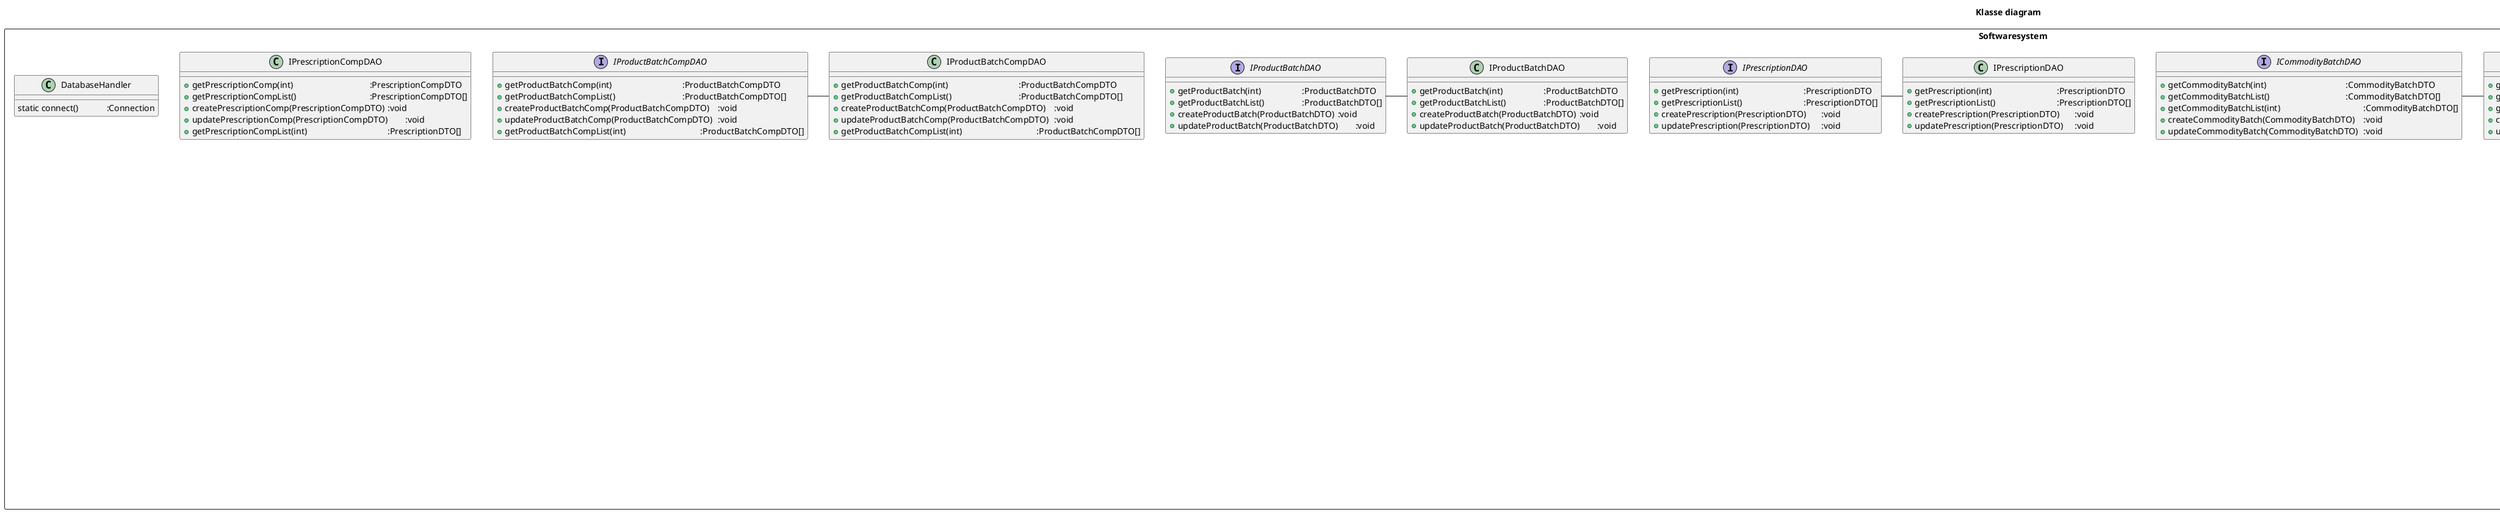 @startuml
skinparam linetype ortho
title Klasse diagram
rectangle "Softwaresystem" {

    class "UserDTO" as brudto {
        - userId\t:int
        - firstname\t:String
        - surname\t:String
        - cpr\t\t:String
        - initials\t:String
        - roles\t\t:String[]
    }

    class "CommodityDTO" as rvadto {
        - commodityId\t\t:int
        - commodityName\t\t:String
        - supplier\t\t\t:String
    }
    class "CommodityBatchDTO" as rvbdto {
        - commodityBatchId\t:int
        - commodityId\t\t:int
        - weight\t\t\t:double
    }

    class "PrescriptionDTO" as recdto {
        - prescriptionId\t\t:int
        - prescriptionName\t:String
    }

    class "PrescriptionCompDTO" as rccdto {
        - prescriptionId\t:int
        - commodityId\t:int
        - nomNetto\t\t:double
        - tollerance\t\t:double

    }

    class "ProductBatchDTO" as prodto {
        - productBatchId\t:int
        - status\t\t:int
        - prescriptionId\t:int
    }
    class "ProductBatchCompDTO" as prcdto {
        - productBatchId\t:int
        - commodityId\t:int
        - userId\t\t:int
        - tara\t\t\t:double
        - netto\t\t\t:double

    }
    class "IUserDAO" as usrdao {
        + getUser(int)\t\t:UserDTO
        + getUserList()\t\t:UserDTO[]
        + createUser(userDTO)\t:void
        + updateUser(userDTO)\t:void
    }
    class "ICommodityDAO" as comdao {
        + getCommodity(int)\t\t\t\t:CommodityDTO
        + getCommodityList()\t\t\t\t:CommodityDTO[]
        + createCommodity(CommodityDTO)\t:void
        + updateCommodity(CommodityDTO)\t:void
    }
    class "ICommodityBatchDAO" as cobdao {
        + getCommodityBatch(int)\t\t\t\t\t:CommodityBatchDTO
        + getCommodityBatchList()\t\t\t\t\t:CommodityBatchDTO[]
        + getCommodityBatchList(int)\t\t\t\t\t:CommodityBatchDTO[]
        + createCommodityBatch(CommodityBatchDTO)\t:void
        + updateCommodityBatch(CommodityBatchDTO)\t:void
    }
    class "IPrescriptionDAO" as predao {
        + getPrescription(int)\t\t\t\t:PrescriptionDTO
        + getPrescriptionList()\t\t\t\t:PrescriptionDTO[]
        + createPrescription(PrescriptionDTO)\t:void
        + updatePrescription(PrescriptionDTO)\t:void
    }
    class "IPrescriptionCompDAO" as prcdao {
        + getPrescriptionComp(int)\t\t\t\t\t:PrescriptionCompDTO
        + getPrescriptionCompList()\t\t\t\t\t:PrescriptionCompDTO[]
        + createPrescriptionComp(PrescriptionCompDTO)\t:void
        + updatePrescriptionComp(PrescriptionCompDTO)\t:void
        + getPrescriptionCompList(int)\t\t\t\t\t:PrescriptionDTO[]
    }
    class "IProductBatchDAO" as prodao {
        + getProductBatch(int)\t\t\t:ProductBatchDTO
        + getProductBatchList()\t\t\t:ProductBatchDTO[]
        + createProductBatch(ProductBatchDTO)\t:void
        + updateProductBatch(ProductBatchDTO)\t:void
    }
    class "IProductBatchCompDAO" as prbdao{
        + getProductBatchComp(int)\t\t\t\t:ProductBatchCompDTO
        + getProductBatchCompList()\t\t\t\t:ProductBatchCompDTO[]
        + createProductBatchComp(ProductBatchCompDTO)\t:void
        + updateProductBatchComp(ProductBatchCompDTO)\t:void
        + getProductBatchCompList(int)\t\t\t\t\t:ProductBatchCompDTO[]
    }
    interface "IUserDAO" as iusrdao {
        + getUser(int)\t\t:UserDTO
        + getUserList()\t\t:UserDTO[]
        + createUser(userDTO)\t:void
        + updateUser(userDTO)\t:void
    }
    interface "ICommodityDAO" as icomdao {
        + getCommodity(int)\t\t\t\t:CommodityDTO
        + getCommodityList()\t\t\t\t:CommodityDTO[]
        + createCommodity(CommodityDTO)\t:void
        + updateCommodity(CommodityDTO)\t:void
    }
    interface "ICommodityBatchDAO" as icobdao {
        + getCommodityBatch(int)\t\t\t\t\t:CommodityBatchDTO
        + getCommodityBatchList()\t\t\t\t\t:CommodityBatchDTO[]
        + getCommodityBatchList(int)\t\t\t\t\t:CommodityBatchDTO[]
        + createCommodityBatch(CommodityBatchDTO)\t:void
        + updateCommodityBatch(CommodityBatchDTO)\t:void
    }
    interface "IPrescriptionDAO" as ipredao {
        + getPrescription(int)\t\t\t\t:PrescriptionDTO
        + getPrescriptionList()\t\t\t\t:PrescriptionDTO[]
        + createPrescription(PrescriptionDTO)\t:void
        + updatePrescription(PrescriptionDTO)\t:void
    }
    interface "IPrescriptionCompDAO" as iprcdao {
        + getPrescriptionComp(int)\t\t\t\t\t:PrescriptionCompDTO
        + getPrescriptionCompList()\t\t\t\t\t:PrescriptionCompDTO[]
        + createPrescriptionComp(PrescriptionCompDTO)\t:void
        + updatePrescriptionComp(PrescriptionCompDTO)\t:void
        + getPrescriptionCompList(int)\t\t\t\t\t:PrescriptionDTO[]
    }
    interface "IProductBatchDAO" as iprodao {
        + getProductBatch(int)\t\t\t:ProductBatchDTO
        + getProductBatchList()\t\t\t:ProductBatchDTO[]
        + createProductBatch(ProductBatchDTO)\t:void
        + updateProductBatch(ProductBatchDTO)\t:void
    }
    interface "IProductBatchCompDAO" as iprbdao{
        + getProductBatchComp(int)\t\t\t\t:ProductBatchCompDTO
        + getProductBatchCompList()\t\t\t\t:ProductBatchCompDTO[]
        + createProductBatchComp(ProductBatchCompDTO)\t:void
        + updateProductBatchComp(ProductBatchCompDTO)\t:void
        + getProductBatchCompList(int)\t\t\t\t\t:ProductBatchCompDTO[]
    }
    class "DatabaseHandler" as idbhdlr {
        static connect()\t\t:Connection
    }

    
}
prcdto -d- brudto
prcdto -u- rvadto
rvbdto -r- rvadto
rccdto -l- recdto
rccdto -d- rvadto
recdto -l- prodto

iusrdao - usrdao
icomdao - comdao
icobdao - cobdao
ipredao - predao
iprcdao - prcdto
iprodao - prodao
iprbdao - prbdao
@enduml
